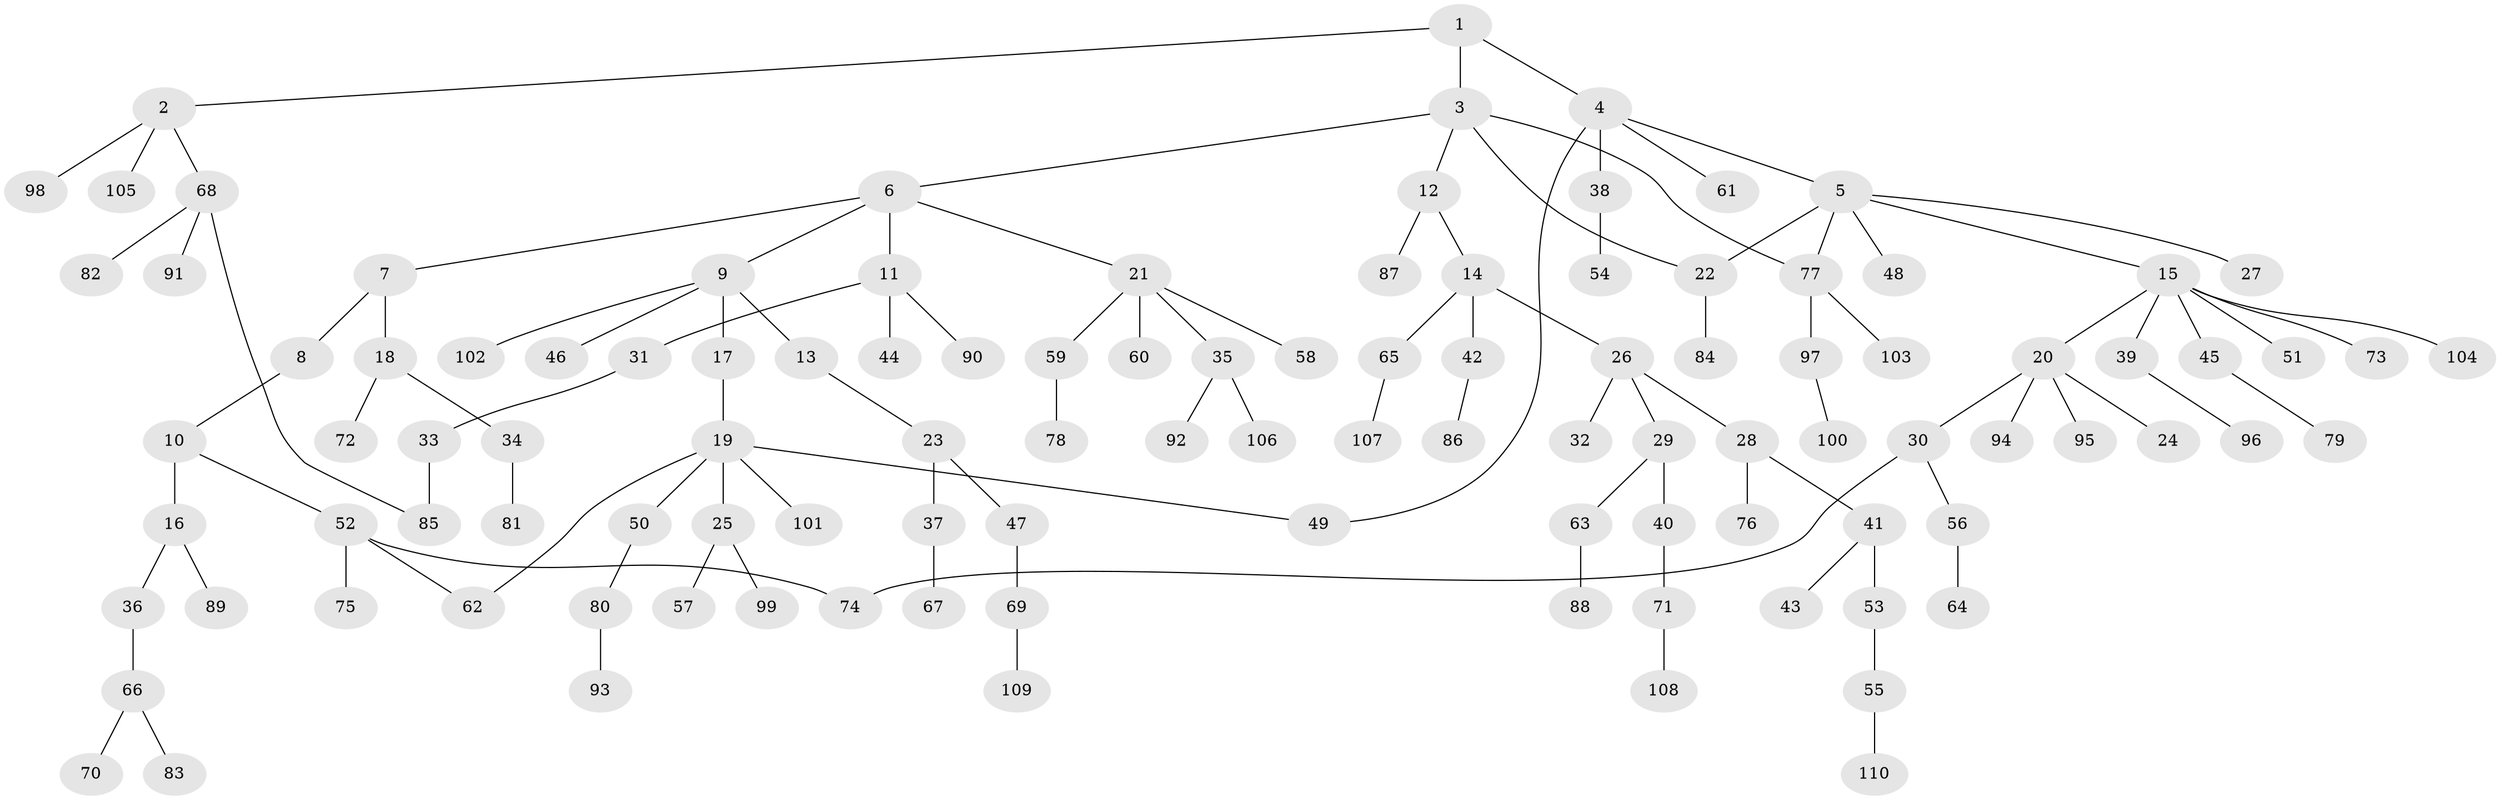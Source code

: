 // coarse degree distribution, {6: 0.029850746268656716, 5: 0.04477611940298507, 3: 0.16417910447761194, 4: 0.07462686567164178, 2: 0.26865671641791045, 1: 0.417910447761194}
// Generated by graph-tools (version 1.1) at 2025/36/03/04/25 23:36:09]
// undirected, 110 vertices, 115 edges
graph export_dot {
  node [color=gray90,style=filled];
  1;
  2;
  3;
  4;
  5;
  6;
  7;
  8;
  9;
  10;
  11;
  12;
  13;
  14;
  15;
  16;
  17;
  18;
  19;
  20;
  21;
  22;
  23;
  24;
  25;
  26;
  27;
  28;
  29;
  30;
  31;
  32;
  33;
  34;
  35;
  36;
  37;
  38;
  39;
  40;
  41;
  42;
  43;
  44;
  45;
  46;
  47;
  48;
  49;
  50;
  51;
  52;
  53;
  54;
  55;
  56;
  57;
  58;
  59;
  60;
  61;
  62;
  63;
  64;
  65;
  66;
  67;
  68;
  69;
  70;
  71;
  72;
  73;
  74;
  75;
  76;
  77;
  78;
  79;
  80;
  81;
  82;
  83;
  84;
  85;
  86;
  87;
  88;
  89;
  90;
  91;
  92;
  93;
  94;
  95;
  96;
  97;
  98;
  99;
  100;
  101;
  102;
  103;
  104;
  105;
  106;
  107;
  108;
  109;
  110;
  1 -- 2;
  1 -- 3;
  1 -- 4;
  2 -- 68;
  2 -- 98;
  2 -- 105;
  3 -- 6;
  3 -- 12;
  3 -- 22;
  3 -- 77;
  4 -- 5;
  4 -- 38;
  4 -- 61;
  4 -- 49;
  5 -- 15;
  5 -- 27;
  5 -- 48;
  5 -- 77;
  5 -- 22;
  6 -- 7;
  6 -- 9;
  6 -- 11;
  6 -- 21;
  7 -- 8;
  7 -- 18;
  8 -- 10;
  9 -- 13;
  9 -- 17;
  9 -- 46;
  9 -- 102;
  10 -- 16;
  10 -- 52;
  11 -- 31;
  11 -- 44;
  11 -- 90;
  12 -- 14;
  12 -- 87;
  13 -- 23;
  14 -- 26;
  14 -- 42;
  14 -- 65;
  15 -- 20;
  15 -- 39;
  15 -- 45;
  15 -- 51;
  15 -- 73;
  15 -- 104;
  16 -- 36;
  16 -- 89;
  17 -- 19;
  18 -- 34;
  18 -- 72;
  19 -- 25;
  19 -- 49;
  19 -- 50;
  19 -- 62;
  19 -- 101;
  20 -- 24;
  20 -- 30;
  20 -- 94;
  20 -- 95;
  21 -- 35;
  21 -- 58;
  21 -- 59;
  21 -- 60;
  22 -- 84;
  23 -- 37;
  23 -- 47;
  25 -- 57;
  25 -- 99;
  26 -- 28;
  26 -- 29;
  26 -- 32;
  28 -- 41;
  28 -- 76;
  29 -- 40;
  29 -- 63;
  30 -- 56;
  30 -- 74;
  31 -- 33;
  33 -- 85;
  34 -- 81;
  35 -- 92;
  35 -- 106;
  36 -- 66;
  37 -- 67;
  38 -- 54;
  39 -- 96;
  40 -- 71;
  41 -- 43;
  41 -- 53;
  42 -- 86;
  45 -- 79;
  47 -- 69;
  50 -- 80;
  52 -- 74;
  52 -- 75;
  52 -- 62;
  53 -- 55;
  55 -- 110;
  56 -- 64;
  59 -- 78;
  63 -- 88;
  65 -- 107;
  66 -- 70;
  66 -- 83;
  68 -- 82;
  68 -- 91;
  68 -- 85;
  69 -- 109;
  71 -- 108;
  77 -- 97;
  77 -- 103;
  80 -- 93;
  97 -- 100;
}
